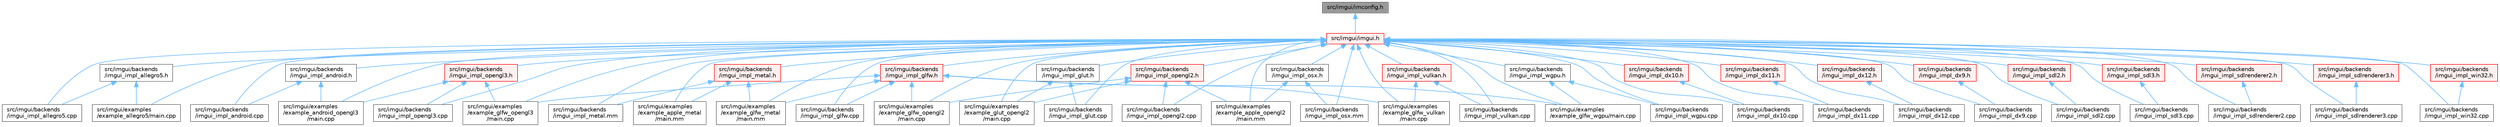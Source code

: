 digraph "src/imgui/imconfig.h"
{
 // LATEX_PDF_SIZE
  bgcolor="transparent";
  edge [fontname=Helvetica,fontsize=10,labelfontname=Helvetica,labelfontsize=10];
  node [fontname=Helvetica,fontsize=10,shape=box,height=0.2,width=0.4];
  Node1 [id="Node000001",label="src/imgui/imconfig.h",height=0.2,width=0.4,color="gray40", fillcolor="grey60", style="filled", fontcolor="black",tooltip=" "];
  Node1 -> Node2 [id="edge1_Node000001_Node000002",dir="back",color="steelblue1",style="solid",tooltip=" "];
  Node2 [id="Node000002",label="src/imgui/imgui.h",height=0.2,width=0.4,color="red", fillcolor="#FFF0F0", style="filled",URL="$imgui_8h.html",tooltip=" "];
  Node2 -> Node3 [id="edge2_Node000002_Node000003",dir="back",color="steelblue1",style="solid",tooltip=" "];
  Node3 [id="Node000003",label="src/imgui/backends\l/imgui_impl_allegro5.cpp",height=0.2,width=0.4,color="grey40", fillcolor="white", style="filled",URL="$imgui__impl__allegro5_8cpp.html",tooltip=" "];
  Node2 -> Node4 [id="edge3_Node000002_Node000004",dir="back",color="steelblue1",style="solid",tooltip=" "];
  Node4 [id="Node000004",label="src/imgui/backends\l/imgui_impl_allegro5.h",height=0.2,width=0.4,color="grey40", fillcolor="white", style="filled",URL="$imgui__impl__allegro5_8h.html",tooltip=" "];
  Node4 -> Node3 [id="edge4_Node000004_Node000003",dir="back",color="steelblue1",style="solid",tooltip=" "];
  Node4 -> Node5 [id="edge5_Node000004_Node000005",dir="back",color="steelblue1",style="solid",tooltip=" "];
  Node5 [id="Node000005",label="src/imgui/examples\l/example_allegro5/main.cpp",height=0.2,width=0.4,color="grey40", fillcolor="white", style="filled",URL="$imgui_2examples_2example__allegro5_2main_8cpp.html",tooltip=" "];
  Node2 -> Node6 [id="edge6_Node000002_Node000006",dir="back",color="steelblue1",style="solid",tooltip=" "];
  Node6 [id="Node000006",label="src/imgui/backends\l/imgui_impl_android.cpp",height=0.2,width=0.4,color="grey40", fillcolor="white", style="filled",URL="$imgui__impl__android_8cpp.html",tooltip=" "];
  Node2 -> Node7 [id="edge7_Node000002_Node000007",dir="back",color="steelblue1",style="solid",tooltip=" "];
  Node7 [id="Node000007",label="src/imgui/backends\l/imgui_impl_android.h",height=0.2,width=0.4,color="grey40", fillcolor="white", style="filled",URL="$imgui__impl__android_8h.html",tooltip=" "];
  Node7 -> Node6 [id="edge8_Node000007_Node000006",dir="back",color="steelblue1",style="solid",tooltip=" "];
  Node7 -> Node8 [id="edge9_Node000007_Node000008",dir="back",color="steelblue1",style="solid",tooltip=" "];
  Node8 [id="Node000008",label="src/imgui/examples\l/example_android_opengl3\l/main.cpp",height=0.2,width=0.4,color="grey40", fillcolor="white", style="filled",URL="$imgui_2examples_2example__android__opengl3_2main_8cpp.html",tooltip=" "];
  Node2 -> Node9 [id="edge10_Node000002_Node000009",dir="back",color="steelblue1",style="solid",tooltip=" "];
  Node9 [id="Node000009",label="src/imgui/backends\l/imgui_impl_dx10.cpp",height=0.2,width=0.4,color="grey40", fillcolor="white", style="filled",URL="$imgui__impl__dx10_8cpp.html",tooltip=" "];
  Node2 -> Node10 [id="edge11_Node000002_Node000010",dir="back",color="steelblue1",style="solid",tooltip=" "];
  Node10 [id="Node000010",label="src/imgui/backends\l/imgui_impl_dx10.h",height=0.2,width=0.4,color="red", fillcolor="#FFF0F0", style="filled",URL="$imgui__impl__dx10_8h.html",tooltip=" "];
  Node10 -> Node9 [id="edge12_Node000010_Node000009",dir="back",color="steelblue1",style="solid",tooltip=" "];
  Node2 -> Node12 [id="edge13_Node000002_Node000012",dir="back",color="steelblue1",style="solid",tooltip=" "];
  Node12 [id="Node000012",label="src/imgui/backends\l/imgui_impl_dx11.cpp",height=0.2,width=0.4,color="grey40", fillcolor="white", style="filled",URL="$imgui__impl__dx11_8cpp.html",tooltip=" "];
  Node2 -> Node13 [id="edge14_Node000002_Node000013",dir="back",color="steelblue1",style="solid",tooltip=" "];
  Node13 [id="Node000013",label="src/imgui/backends\l/imgui_impl_dx11.h",height=0.2,width=0.4,color="red", fillcolor="#FFF0F0", style="filled",URL="$imgui__impl__dx11_8h.html",tooltip=" "];
  Node13 -> Node12 [id="edge15_Node000013_Node000012",dir="back",color="steelblue1",style="solid",tooltip=" "];
  Node2 -> Node16 [id="edge16_Node000002_Node000016",dir="back",color="steelblue1",style="solid",tooltip=" "];
  Node16 [id="Node000016",label="src/imgui/backends\l/imgui_impl_dx12.cpp",height=0.2,width=0.4,color="grey40", fillcolor="white", style="filled",URL="$imgui__impl__dx12_8cpp.html",tooltip=" "];
  Node2 -> Node17 [id="edge17_Node000002_Node000017",dir="back",color="steelblue1",style="solid",tooltip=" "];
  Node17 [id="Node000017",label="src/imgui/backends\l/imgui_impl_dx12.h",height=0.2,width=0.4,color="red", fillcolor="#FFF0F0", style="filled",URL="$imgui__impl__dx12_8h.html",tooltip=" "];
  Node17 -> Node16 [id="edge18_Node000017_Node000016",dir="back",color="steelblue1",style="solid",tooltip=" "];
  Node2 -> Node19 [id="edge19_Node000002_Node000019",dir="back",color="steelblue1",style="solid",tooltip=" "];
  Node19 [id="Node000019",label="src/imgui/backends\l/imgui_impl_dx9.cpp",height=0.2,width=0.4,color="grey40", fillcolor="white", style="filled",URL="$imgui__impl__dx9_8cpp.html",tooltip=" "];
  Node2 -> Node20 [id="edge20_Node000002_Node000020",dir="back",color="steelblue1",style="solid",tooltip=" "];
  Node20 [id="Node000020",label="src/imgui/backends\l/imgui_impl_dx9.h",height=0.2,width=0.4,color="red", fillcolor="#FFF0F0", style="filled",URL="$imgui__impl__dx9_8h.html",tooltip=" "];
  Node20 -> Node19 [id="edge21_Node000020_Node000019",dir="back",color="steelblue1",style="solid",tooltip=" "];
  Node2 -> Node22 [id="edge22_Node000002_Node000022",dir="back",color="steelblue1",style="solid",tooltip=" "];
  Node22 [id="Node000022",label="src/imgui/backends\l/imgui_impl_glfw.cpp",height=0.2,width=0.4,color="grey40", fillcolor="white", style="filled",URL="$imgui__impl__glfw_8cpp.html",tooltip=" "];
  Node2 -> Node23 [id="edge23_Node000002_Node000023",dir="back",color="steelblue1",style="solid",tooltip=" "];
  Node23 [id="Node000023",label="src/imgui/backends\l/imgui_impl_glfw.h",height=0.2,width=0.4,color="red", fillcolor="#FFF0F0", style="filled",URL="$imgui__impl__glfw_8h.html",tooltip=" "];
  Node23 -> Node22 [id="edge24_Node000023_Node000022",dir="back",color="steelblue1",style="solid",tooltip=" "];
  Node23 -> Node24 [id="edge25_Node000023_Node000024",dir="back",color="steelblue1",style="solid",tooltip=" "];
  Node24 [id="Node000024",label="src/imgui/examples\l/example_glfw_metal\l/main.mm",height=0.2,width=0.4,color="grey40", fillcolor="white", style="filled",URL="$example__glfw__metal_2main_8mm.html",tooltip=" "];
  Node23 -> Node25 [id="edge26_Node000023_Node000025",dir="back",color="steelblue1",style="solid",tooltip=" "];
  Node25 [id="Node000025",label="src/imgui/examples\l/example_glfw_opengl2\l/main.cpp",height=0.2,width=0.4,color="grey40", fillcolor="white", style="filled",URL="$imgui_2examples_2example__glfw__opengl2_2main_8cpp.html",tooltip=" "];
  Node23 -> Node26 [id="edge27_Node000023_Node000026",dir="back",color="steelblue1",style="solid",tooltip=" "];
  Node26 [id="Node000026",label="src/imgui/examples\l/example_glfw_opengl3\l/main.cpp",height=0.2,width=0.4,color="grey40", fillcolor="white", style="filled",URL="$imgui_2examples_2example__glfw__opengl3_2main_8cpp.html",tooltip=" "];
  Node23 -> Node27 [id="edge28_Node000023_Node000027",dir="back",color="steelblue1",style="solid",tooltip=" "];
  Node27 [id="Node000027",label="src/imgui/examples\l/example_glfw_vulkan\l/main.cpp",height=0.2,width=0.4,color="grey40", fillcolor="white", style="filled",URL="$imgui_2examples_2example__glfw__vulkan_2main_8cpp.html",tooltip=" "];
  Node23 -> Node28 [id="edge29_Node000023_Node000028",dir="back",color="steelblue1",style="solid",tooltip=" "];
  Node28 [id="Node000028",label="src/imgui/examples\l/example_glfw_wgpu/main.cpp",height=0.2,width=0.4,color="grey40", fillcolor="white", style="filled",URL="$imgui_2examples_2example__glfw__wgpu_2main_8cpp.html",tooltip=" "];
  Node2 -> Node32 [id="edge30_Node000002_Node000032",dir="back",color="steelblue1",style="solid",tooltip=" "];
  Node32 [id="Node000032",label="src/imgui/backends\l/imgui_impl_glut.cpp",height=0.2,width=0.4,color="grey40", fillcolor="white", style="filled",URL="$imgui__impl__glut_8cpp.html",tooltip=" "];
  Node2 -> Node33 [id="edge31_Node000002_Node000033",dir="back",color="steelblue1",style="solid",tooltip=" "];
  Node33 [id="Node000033",label="src/imgui/backends\l/imgui_impl_glut.h",height=0.2,width=0.4,color="grey40", fillcolor="white", style="filled",URL="$imgui__impl__glut_8h.html",tooltip=" "];
  Node33 -> Node32 [id="edge32_Node000033_Node000032",dir="back",color="steelblue1",style="solid",tooltip=" "];
  Node33 -> Node34 [id="edge33_Node000033_Node000034",dir="back",color="steelblue1",style="solid",tooltip=" "];
  Node34 [id="Node000034",label="src/imgui/examples\l/example_glut_opengl2\l/main.cpp",height=0.2,width=0.4,color="grey40", fillcolor="white", style="filled",URL="$imgui_2examples_2example__glut__opengl2_2main_8cpp.html",tooltip=" "];
  Node2 -> Node35 [id="edge34_Node000002_Node000035",dir="back",color="steelblue1",style="solid",tooltip=" "];
  Node35 [id="Node000035",label="src/imgui/backends\l/imgui_impl_metal.h",height=0.2,width=0.4,color="red", fillcolor="#FFF0F0", style="filled",URL="$imgui__impl__metal_8h.html",tooltip=" "];
  Node35 -> Node36 [id="edge35_Node000035_Node000036",dir="back",color="steelblue1",style="solid",tooltip=" "];
  Node36 [id="Node000036",label="src/imgui/backends\l/imgui_impl_metal.mm",height=0.2,width=0.4,color="grey40", fillcolor="white", style="filled",URL="$imgui__impl__metal_8mm.html",tooltip=" "];
  Node35 -> Node37 [id="edge36_Node000035_Node000037",dir="back",color="steelblue1",style="solid",tooltip=" "];
  Node37 [id="Node000037",label="src/imgui/examples\l/example_apple_metal\l/main.mm",height=0.2,width=0.4,color="grey40", fillcolor="white", style="filled",URL="$example__apple__metal_2main_8mm.html",tooltip=" "];
  Node35 -> Node24 [id="edge37_Node000035_Node000024",dir="back",color="steelblue1",style="solid",tooltip=" "];
  Node2 -> Node36 [id="edge38_Node000002_Node000036",dir="back",color="steelblue1",style="solid",tooltip=" "];
  Node2 -> Node39 [id="edge39_Node000002_Node000039",dir="back",color="steelblue1",style="solid",tooltip=" "];
  Node39 [id="Node000039",label="src/imgui/backends\l/imgui_impl_opengl2.cpp",height=0.2,width=0.4,color="grey40", fillcolor="white", style="filled",URL="$imgui__impl__opengl2_8cpp.html",tooltip=" "];
  Node2 -> Node40 [id="edge40_Node000002_Node000040",dir="back",color="steelblue1",style="solid",tooltip=" "];
  Node40 [id="Node000040",label="src/imgui/backends\l/imgui_impl_opengl2.h",height=0.2,width=0.4,color="red", fillcolor="#FFF0F0", style="filled",URL="$imgui__impl__opengl2_8h.html",tooltip=" "];
  Node40 -> Node39 [id="edge41_Node000040_Node000039",dir="back",color="steelblue1",style="solid",tooltip=" "];
  Node40 -> Node41 [id="edge42_Node000040_Node000041",dir="back",color="steelblue1",style="solid",tooltip=" "];
  Node41 [id="Node000041",label="src/imgui/examples\l/example_apple_opengl2\l/main.mm",height=0.2,width=0.4,color="grey40", fillcolor="white", style="filled",URL="$example__apple__opengl2_2main_8mm.html",tooltip=" "];
  Node40 -> Node25 [id="edge43_Node000040_Node000025",dir="back",color="steelblue1",style="solid",tooltip=" "];
  Node40 -> Node34 [id="edge44_Node000040_Node000034",dir="back",color="steelblue1",style="solid",tooltip=" "];
  Node2 -> Node43 [id="edge45_Node000002_Node000043",dir="back",color="steelblue1",style="solid",tooltip=" "];
  Node43 [id="Node000043",label="src/imgui/backends\l/imgui_impl_opengl3.cpp",height=0.2,width=0.4,color="grey40", fillcolor="white", style="filled",URL="$imgui__impl__opengl3_8cpp.html",tooltip=" "];
  Node2 -> Node44 [id="edge46_Node000002_Node000044",dir="back",color="steelblue1",style="solid",tooltip=" "];
  Node44 [id="Node000044",label="src/imgui/backends\l/imgui_impl_opengl3.h",height=0.2,width=0.4,color="red", fillcolor="#FFF0F0", style="filled",URL="$imgui__impl__opengl3_8h.html",tooltip=" "];
  Node44 -> Node43 [id="edge47_Node000044_Node000043",dir="back",color="steelblue1",style="solid",tooltip=" "];
  Node44 -> Node8 [id="edge48_Node000044_Node000008",dir="back",color="steelblue1",style="solid",tooltip=" "];
  Node44 -> Node26 [id="edge49_Node000044_Node000026",dir="back",color="steelblue1",style="solid",tooltip=" "];
  Node2 -> Node48 [id="edge50_Node000002_Node000048",dir="back",color="steelblue1",style="solid",tooltip=" "];
  Node48 [id="Node000048",label="src/imgui/backends\l/imgui_impl_osx.h",height=0.2,width=0.4,color="grey40", fillcolor="white", style="filled",URL="$imgui__impl__osx_8h.html",tooltip=" "];
  Node48 -> Node49 [id="edge51_Node000048_Node000049",dir="back",color="steelblue1",style="solid",tooltip=" "];
  Node49 [id="Node000049",label="src/imgui/backends\l/imgui_impl_osx.mm",height=0.2,width=0.4,color="grey40", fillcolor="white", style="filled",URL="$imgui__impl__osx_8mm.html",tooltip=" "];
  Node48 -> Node41 [id="edge52_Node000048_Node000041",dir="back",color="steelblue1",style="solid",tooltip=" "];
  Node2 -> Node49 [id="edge53_Node000002_Node000049",dir="back",color="steelblue1",style="solid",tooltip=" "];
  Node2 -> Node50 [id="edge54_Node000002_Node000050",dir="back",color="steelblue1",style="solid",tooltip=" "];
  Node50 [id="Node000050",label="src/imgui/backends\l/imgui_impl_sdl2.cpp",height=0.2,width=0.4,color="grey40", fillcolor="white", style="filled",URL="$imgui__impl__sdl2_8cpp.html",tooltip=" "];
  Node2 -> Node51 [id="edge55_Node000002_Node000051",dir="back",color="steelblue1",style="solid",tooltip=" "];
  Node51 [id="Node000051",label="src/imgui/backends\l/imgui_impl_sdl2.h",height=0.2,width=0.4,color="red", fillcolor="#FFF0F0", style="filled",URL="$imgui__impl__sdl2_8h.html",tooltip=" "];
  Node51 -> Node50 [id="edge56_Node000051_Node000050",dir="back",color="steelblue1",style="solid",tooltip=" "];
  Node2 -> Node54 [id="edge57_Node000002_Node000054",dir="back",color="steelblue1",style="solid",tooltip=" "];
  Node54 [id="Node000054",label="src/imgui/backends\l/imgui_impl_sdl3.cpp",height=0.2,width=0.4,color="grey40", fillcolor="white", style="filled",URL="$imgui__impl__sdl3_8cpp.html",tooltip=" "];
  Node2 -> Node55 [id="edge58_Node000002_Node000055",dir="back",color="steelblue1",style="solid",tooltip=" "];
  Node55 [id="Node000055",label="src/imgui/backends\l/imgui_impl_sdl3.h",height=0.2,width=0.4,color="red", fillcolor="#FFF0F0", style="filled",URL="$imgui__impl__sdl3_8h.html",tooltip=" "];
  Node55 -> Node54 [id="edge59_Node000055_Node000054",dir="back",color="steelblue1",style="solid",tooltip=" "];
  Node2 -> Node57 [id="edge60_Node000002_Node000057",dir="back",color="steelblue1",style="solid",tooltip=" "];
  Node57 [id="Node000057",label="src/imgui/backends\l/imgui_impl_sdlrenderer2.cpp",height=0.2,width=0.4,color="grey40", fillcolor="white", style="filled",URL="$imgui__impl__sdlrenderer2_8cpp.html",tooltip=" "];
  Node2 -> Node58 [id="edge61_Node000002_Node000058",dir="back",color="steelblue1",style="solid",tooltip=" "];
  Node58 [id="Node000058",label="src/imgui/backends\l/imgui_impl_sdlrenderer2.h",height=0.2,width=0.4,color="red", fillcolor="#FFF0F0", style="filled",URL="$imgui__impl__sdlrenderer2_8h.html",tooltip=" "];
  Node58 -> Node57 [id="edge62_Node000058_Node000057",dir="back",color="steelblue1",style="solid",tooltip=" "];
  Node2 -> Node59 [id="edge63_Node000002_Node000059",dir="back",color="steelblue1",style="solid",tooltip=" "];
  Node59 [id="Node000059",label="src/imgui/backends\l/imgui_impl_sdlrenderer3.cpp",height=0.2,width=0.4,color="grey40", fillcolor="white", style="filled",URL="$imgui__impl__sdlrenderer3_8cpp.html",tooltip=" "];
  Node2 -> Node60 [id="edge64_Node000002_Node000060",dir="back",color="steelblue1",style="solid",tooltip=" "];
  Node60 [id="Node000060",label="src/imgui/backends\l/imgui_impl_sdlrenderer3.h",height=0.2,width=0.4,color="red", fillcolor="#FFF0F0", style="filled",URL="$imgui__impl__sdlrenderer3_8h.html",tooltip=" "];
  Node60 -> Node59 [id="edge65_Node000060_Node000059",dir="back",color="steelblue1",style="solid",tooltip=" "];
  Node2 -> Node61 [id="edge66_Node000002_Node000061",dir="back",color="steelblue1",style="solid",tooltip=" "];
  Node61 [id="Node000061",label="src/imgui/backends\l/imgui_impl_vulkan.cpp",height=0.2,width=0.4,color="grey40", fillcolor="white", style="filled",URL="$imgui__impl__vulkan_8cpp.html",tooltip=" "];
  Node2 -> Node62 [id="edge67_Node000002_Node000062",dir="back",color="steelblue1",style="solid",tooltip=" "];
  Node62 [id="Node000062",label="src/imgui/backends\l/imgui_impl_vulkan.h",height=0.2,width=0.4,color="red", fillcolor="#FFF0F0", style="filled",URL="$imgui__impl__vulkan_8h.html",tooltip=" "];
  Node62 -> Node61 [id="edge68_Node000062_Node000061",dir="back",color="steelblue1",style="solid",tooltip=" "];
  Node62 -> Node27 [id="edge69_Node000062_Node000027",dir="back",color="steelblue1",style="solid",tooltip=" "];
  Node2 -> Node63 [id="edge70_Node000002_Node000063",dir="back",color="steelblue1",style="solid",tooltip=" "];
  Node63 [id="Node000063",label="src/imgui/backends\l/imgui_impl_wgpu.cpp",height=0.2,width=0.4,color="grey40", fillcolor="white", style="filled",URL="$imgui__impl__wgpu_8cpp.html",tooltip=" "];
  Node2 -> Node64 [id="edge71_Node000002_Node000064",dir="back",color="steelblue1",style="solid",tooltip=" "];
  Node64 [id="Node000064",label="src/imgui/backends\l/imgui_impl_wgpu.h",height=0.2,width=0.4,color="grey40", fillcolor="white", style="filled",URL="$imgui__impl__wgpu_8h.html",tooltip=" "];
  Node64 -> Node63 [id="edge72_Node000064_Node000063",dir="back",color="steelblue1",style="solid",tooltip=" "];
  Node64 -> Node28 [id="edge73_Node000064_Node000028",dir="back",color="steelblue1",style="solid",tooltip=" "];
  Node2 -> Node65 [id="edge74_Node000002_Node000065",dir="back",color="steelblue1",style="solid",tooltip=" "];
  Node65 [id="Node000065",label="src/imgui/backends\l/imgui_impl_win32.cpp",height=0.2,width=0.4,color="grey40", fillcolor="white", style="filled",URL="$imgui__impl__win32_8cpp.html",tooltip=" "];
  Node2 -> Node66 [id="edge75_Node000002_Node000066",dir="back",color="steelblue1",style="solid",tooltip=" "];
  Node66 [id="Node000066",label="src/imgui/backends\l/imgui_impl_win32.h",height=0.2,width=0.4,color="red", fillcolor="#FFF0F0", style="filled",URL="$imgui__impl__win32_8h.html",tooltip=" "];
  Node66 -> Node65 [id="edge76_Node000066_Node000065",dir="back",color="steelblue1",style="solid",tooltip=" "];
  Node2 -> Node5 [id="edge77_Node000002_Node000005",dir="back",color="steelblue1",style="solid",tooltip=" "];
  Node2 -> Node8 [id="edge78_Node000002_Node000008",dir="back",color="steelblue1",style="solid",tooltip=" "];
  Node2 -> Node37 [id="edge79_Node000002_Node000037",dir="back",color="steelblue1",style="solid",tooltip=" "];
  Node2 -> Node41 [id="edge80_Node000002_Node000041",dir="back",color="steelblue1",style="solid",tooltip=" "];
  Node2 -> Node24 [id="edge81_Node000002_Node000024",dir="back",color="steelblue1",style="solid",tooltip=" "];
  Node2 -> Node25 [id="edge82_Node000002_Node000025",dir="back",color="steelblue1",style="solid",tooltip=" "];
  Node2 -> Node26 [id="edge83_Node000002_Node000026",dir="back",color="steelblue1",style="solid",tooltip=" "];
  Node2 -> Node27 [id="edge84_Node000002_Node000027",dir="back",color="steelblue1",style="solid",tooltip=" "];
  Node2 -> Node28 [id="edge85_Node000002_Node000028",dir="back",color="steelblue1",style="solid",tooltip=" "];
  Node2 -> Node34 [id="edge86_Node000002_Node000034",dir="back",color="steelblue1",style="solid",tooltip=" "];
}
